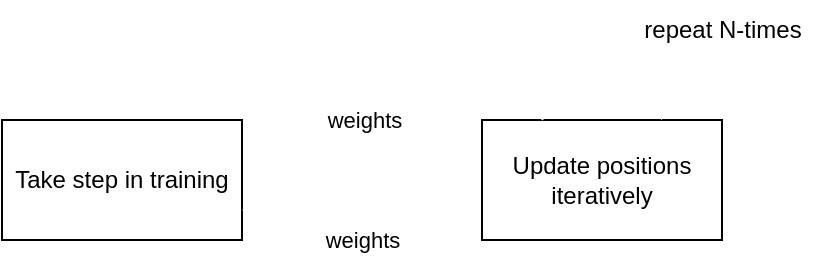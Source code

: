 <mxfile>
    <diagram id="dcK97W5n9djMpLBlV4Zt" name="Page-1">
        <mxGraphModel dx="1209" dy="516" grid="0" gridSize="10" guides="1" tooltips="1" connect="1" arrows="1" fold="1" page="1" pageScale="1" pageWidth="850" pageHeight="1100" math="0" shadow="0">
            <root>
                <mxCell id="0"/>
                <mxCell id="1" parent="0"/>
                <mxCell id="m2zsF7qOM7Iui-o0IpSU-5" style="edgeStyle=none;html=1;exitX=1;exitY=0.25;exitDx=0;exitDy=0;entryX=0;entryY=0.25;entryDx=0;entryDy=0;strokeColor=#FFFFFF;strokeWidth=1;" parent="1" source="2" target="m2zsF7qOM7Iui-o0IpSU-2" edge="1">
                    <mxGeometry relative="1" as="geometry"/>
                </mxCell>
                <mxCell id="m2zsF7qOM7Iui-o0IpSU-6" value="weights" style="edgeLabel;html=1;align=center;verticalAlign=middle;resizable=0;points=[];" parent="m2zsF7qOM7Iui-o0IpSU-5" vertex="1" connectable="0">
                    <mxGeometry x="-0.261" y="4" relative="1" as="geometry">
                        <mxPoint x="16" y="-11" as="offset"/>
                    </mxGeometry>
                </mxCell>
                <mxCell id="2" value="Take step in training" style="rounded=0;whiteSpace=wrap;html=1;" parent="1" vertex="1">
                    <mxGeometry x="200" y="240" width="120" height="60" as="geometry"/>
                </mxCell>
                <mxCell id="m2zsF7qOM7Iui-o0IpSU-7" style="edgeStyle=none;html=1;exitX=0;exitY=0.75;exitDx=0;exitDy=0;entryX=1;entryY=0.75;entryDx=0;entryDy=0;strokeColor=#FFFFFF;strokeWidth=1;" parent="1" source="m2zsF7qOM7Iui-o0IpSU-2" target="2" edge="1">
                    <mxGeometry relative="1" as="geometry"/>
                </mxCell>
                <mxCell id="m2zsF7qOM7Iui-o0IpSU-2" value="Update positions iteratively" style="rounded=0;whiteSpace=wrap;html=1;" parent="1" vertex="1">
                    <mxGeometry x="440" y="240" width="120" height="60" as="geometry"/>
                </mxCell>
                <mxCell id="m2zsF7qOM7Iui-o0IpSU-3" value="" style="endArrow=classic;html=1;strokeColor=#FFFFFF;strokeWidth=1;exitX=0.25;exitY=0;exitDx=0;exitDy=0;entryX=0.75;entryY=0;entryDx=0;entryDy=0;" parent="1" source="m2zsF7qOM7Iui-o0IpSU-2" target="m2zsF7qOM7Iui-o0IpSU-2" edge="1">
                    <mxGeometry width="50" height="50" relative="1" as="geometry">
                        <mxPoint x="450" y="140" as="sourcePoint"/>
                        <mxPoint x="530" y="150" as="targetPoint"/>
                        <Array as="points">
                            <mxPoint x="500" y="190"/>
                        </Array>
                    </mxGeometry>
                </mxCell>
                <mxCell id="m2zsF7qOM7Iui-o0IpSU-4" value="repeat N-times" style="text;html=1;align=center;verticalAlign=middle;resizable=0;points=[];autosize=1;strokeColor=none;fillColor=none;" parent="1" vertex="1">
                    <mxGeometry x="510" y="180" width="100" height="30" as="geometry"/>
                </mxCell>
                <mxCell id="m2zsF7qOM7Iui-o0IpSU-8" value="weights" style="edgeLabel;html=1;align=center;verticalAlign=middle;resizable=0;points=[];" parent="1" vertex="1" connectable="0">
                    <mxGeometry x="380" y="300" as="geometry"/>
                </mxCell>
            </root>
        </mxGraphModel>
    </diagram>
    <diagram id="YEAdybCTzhH9y1akp444" name="Page-2">
        <mxGraphModel dx="691" dy="295" grid="0" gridSize="10" guides="1" tooltips="1" connect="1" arrows="1" fold="1" page="1" pageScale="1" pageWidth="850" pageHeight="1100" math="0" shadow="0">
            <root>
                <mxCell id="0"/>
                <mxCell id="1" parent="0"/>
                <mxCell id="MZ0FLBypHGJ8TFAln0LM-1" value="" style="ellipse;whiteSpace=wrap;html=1;aspect=fixed;" parent="1" vertex="1">
                    <mxGeometry x="370" y="90" width="80" height="80" as="geometry"/>
                </mxCell>
                <mxCell id="MZ0FLBypHGJ8TFAln0LM-4" value="" style="ellipse;whiteSpace=wrap;html=1;aspect=fixed;" parent="1" vertex="1">
                    <mxGeometry x="550" y="200" width="80" height="80" as="geometry"/>
                </mxCell>
                <mxCell id="MZ0FLBypHGJ8TFAln0LM-5" value="" style="endArrow=classic;html=1;" parent="1" source="MZ0FLBypHGJ8TFAln0LM-1" target="MZ0FLBypHGJ8TFAln0LM-4" edge="1">
                    <mxGeometry width="50" height="50" relative="1" as="geometry">
                        <mxPoint x="490" y="180" as="sourcePoint"/>
                        <mxPoint x="540" y="130" as="targetPoint"/>
                    </mxGeometry>
                </mxCell>
                <mxCell id="MZ0FLBypHGJ8TFAln0LM-7" value="" style="endArrow=classic;html=1;" parent="1" target="MZ0FLBypHGJ8TFAln0LM-1" edge="1">
                    <mxGeometry width="50" height="50" relative="1" as="geometry">
                        <mxPoint x="256.902" y="224.564" as="sourcePoint"/>
                        <mxPoint x="384.083" y="169.999" as="targetPoint"/>
                    </mxGeometry>
                </mxCell>
                <mxCell id="MZ0FLBypHGJ8TFAln0LM-9" value="" style="ellipse;whiteSpace=wrap;html=1;aspect=fixed;" parent="1" vertex="1">
                    <mxGeometry x="374.57" y="420" width="80" height="80" as="geometry"/>
                </mxCell>
                <mxCell id="MZ0FLBypHGJ8TFAln0LM-11" value="" style="ellipse;whiteSpace=wrap;html=1;aspect=fixed;" parent="1" vertex="1">
                    <mxGeometry x="374.57" y="540" width="80" height="80" as="geometry"/>
                </mxCell>
                <mxCell id="MZ0FLBypHGJ8TFAln0LM-13" value="" style="endArrow=classic;html=1;" parent="1" source="MZ0FLBypHGJ8TFAln0LM-9" edge="1">
                    <mxGeometry width="50" height="50" relative="1" as="geometry">
                        <mxPoint x="494.57" y="460" as="sourcePoint"/>
                        <mxPoint x="559.604" y="500.574" as="targetPoint"/>
                    </mxGeometry>
                </mxCell>
                <mxCell id="MZ0FLBypHGJ8TFAln0LM-14" value="" style="endArrow=classic;html=1;" parent="1" source="MZ0FLBypHGJ8TFAln0LM-11" edge="1">
                    <mxGeometry width="50" height="50" relative="1" as="geometry">
                        <mxPoint x="461.175" y="466.127" as="sourcePoint"/>
                        <mxPoint x="559.604" y="539.426" as="targetPoint"/>
                    </mxGeometry>
                </mxCell>
                <mxCell id="MZ0FLBypHGJ8TFAln0LM-15" value="" style="endArrow=classic;html=1;" parent="1" target="MZ0FLBypHGJ8TFAln0LM-9" edge="1">
                    <mxGeometry width="50" height="50" relative="1" as="geometry">
                        <mxPoint x="259.996" y="501.425" as="sourcePoint"/>
                        <mxPoint x="388.653" y="449.999" as="targetPoint"/>
                    </mxGeometry>
                </mxCell>
                <mxCell id="MZ0FLBypHGJ8TFAln0LM-16" value="" style="endArrow=classic;html=1;" parent="1" target="MZ0FLBypHGJ8TFAln0LM-11" edge="1">
                    <mxGeometry width="50" height="50" relative="1" as="geometry">
                        <mxPoint x="259.996" y="538.575" as="sourcePoint"/>
                        <mxPoint x="387.705" y="490.962" as="targetPoint"/>
                    </mxGeometry>
                </mxCell>
                <mxCell id="MZ0FLBypHGJ8TFAln0LM-18" value="&amp;nbsp;alpha * dw * w&lt;br&gt;i.e. more signal&lt;br&gt;results in attraction" style="text;html=1;align=center;verticalAlign=middle;resizable=0;points=[];autosize=1;strokeColor=none;fillColor=none;" parent="1" vertex="1">
                    <mxGeometry x="688" y="94" width="120" height="60" as="geometry"/>
                </mxCell>
                <mxCell id="MZ0FLBypHGJ8TFAln0LM-19" value="" style="endArrow=classic;html=1;dashed=1;strokeColor=#00CC00;" parent="1" edge="1">
                    <mxGeometry width="50" height="50" relative="1" as="geometry">
                        <mxPoint x="409.5" y="180" as="sourcePoint"/>
                        <mxPoint x="410" y="230" as="targetPoint"/>
                    </mxGeometry>
                </mxCell>
                <mxCell id="MZ0FLBypHGJ8TFAln0LM-20" value="attraction" style="text;html=1;align=center;verticalAlign=middle;resizable=0;points=[];autosize=1;strokeColor=none;fillColor=none;" parent="1" vertex="1">
                    <mxGeometry x="405" y="195" width="70" height="30" as="geometry"/>
                </mxCell>
                <mxCell id="MZ0FLBypHGJ8TFAln0LM-21" value="" style="endArrow=classic;html=1;dashed=1;strokeColor=#CC0000;strokeWidth=2;" parent="1" edge="1">
                    <mxGeometry width="50" height="50" relative="1" as="geometry">
                        <mxPoint x="414.01" y="410" as="sourcePoint"/>
                        <mxPoint x="414.01" y="340" as="targetPoint"/>
                    </mxGeometry>
                </mxCell>
                <mxCell id="MZ0FLBypHGJ8TFAln0LM-22" value="natural&amp;nbsp;repulsion&lt;br&gt;beteeen nodes&lt;br&gt;1/r^3" style="text;html=1;align=center;verticalAlign=middle;resizable=0;points=[];autosize=1;strokeColor=none;fillColor=none;" parent="1" vertex="1">
                    <mxGeometry x="618" y="360" width="110" height="60" as="geometry"/>
                </mxCell>
                <mxCell id="MZ0FLBypHGJ8TFAln0LM-23" value="" style="endArrow=none;dashed=1;html=1;dashPattern=1 3;strokeWidth=2;strokeColor=#000000;" parent="1" edge="1">
                    <mxGeometry width="50" height="50" relative="1" as="geometry">
                        <mxPoint x="280" y="239.58" as="sourcePoint"/>
                        <mxPoint x="540" y="239.58" as="targetPoint"/>
                    </mxGeometry>
                </mxCell>
                <mxCell id="MZ0FLBypHGJ8TFAln0LM-32" value="" style="ellipse;whiteSpace=wrap;html=1;aspect=fixed;" parent="1" vertex="1">
                    <mxGeometry x="380" y="770" width="80" height="80" as="geometry"/>
                </mxCell>
                <mxCell id="MZ0FLBypHGJ8TFAln0LM-34" value="" style="ellipse;whiteSpace=wrap;html=1;aspect=fixed;" parent="1" vertex="1">
                    <mxGeometry x="380" y="970" width="80" height="80" as="geometry"/>
                </mxCell>
                <mxCell id="MZ0FLBypHGJ8TFAln0LM-35" value="" style="ellipse;whiteSpace=wrap;html=1;aspect=fixed;" parent="1" vertex="1">
                    <mxGeometry x="560" y="870" width="80" height="80" as="geometry"/>
                </mxCell>
                <mxCell id="MZ0FLBypHGJ8TFAln0LM-36" value="" style="endArrow=classic;html=1;fontStyle=1;strokeWidth=3;" parent="1" source="MZ0FLBypHGJ8TFAln0LM-32" target="MZ0FLBypHGJ8TFAln0LM-35" edge="1">
                    <mxGeometry width="50" height="50" relative="1" as="geometry">
                        <mxPoint x="500" y="850" as="sourcePoint"/>
                        <mxPoint x="550" y="800" as="targetPoint"/>
                    </mxGeometry>
                </mxCell>
                <mxCell id="MZ0FLBypHGJ8TFAln0LM-37" value="" style="endArrow=classic;html=1;strokeWidth=3;" parent="1" source="MZ0FLBypHGJ8TFAln0LM-34" target="MZ0FLBypHGJ8TFAln0LM-35" edge="1">
                    <mxGeometry width="50" height="50" relative="1" as="geometry">
                        <mxPoint x="466.605" y="856.127" as="sourcePoint"/>
                        <mxPoint x="573.448" y="903.754" as="targetPoint"/>
                    </mxGeometry>
                </mxCell>
                <mxCell id="MZ0FLBypHGJ8TFAln0LM-38" value="" style="endArrow=classic;html=1;" parent="1" target="MZ0FLBypHGJ8TFAln0LM-32" edge="1">
                    <mxGeometry width="50" height="50" relative="1" as="geometry">
                        <mxPoint x="265.44" y="891.453" as="sourcePoint"/>
                        <mxPoint x="394.083" y="839.999" as="targetPoint"/>
                    </mxGeometry>
                </mxCell>
                <mxCell id="MZ0FLBypHGJ8TFAln0LM-39" value="" style="endArrow=classic;html=1;" parent="1" target="MZ0FLBypHGJ8TFAln0LM-34" edge="1">
                    <mxGeometry width="50" height="50" relative="1" as="geometry">
                        <mxPoint x="265.44" y="928.547" as="sourcePoint"/>
                        <mxPoint x="393.135" y="880.962" as="targetPoint"/>
                    </mxGeometry>
                </mxCell>
                <mxCell id="MZ0FLBypHGJ8TFAln0LM-40" value="" style="endArrow=classic;html=1;dashed=1;strokeColor=#00CC00;" parent="1" edge="1">
                    <mxGeometry width="50" height="50" relative="1" as="geometry">
                        <mxPoint x="419.58" y="960" as="sourcePoint"/>
                        <mxPoint x="420" y="920" as="targetPoint"/>
                    </mxGeometry>
                </mxCell>
                <mxCell id="MZ0FLBypHGJ8TFAln0LM-52" value="" style="endArrow=classic;html=1;dashed=1;strokeColor=#CC0000;strokeWidth=2;" parent="1" edge="1">
                    <mxGeometry width="50" height="50" relative="1" as="geometry">
                        <mxPoint x="413.89" y="630" as="sourcePoint"/>
                        <mxPoint x="413.89" y="700" as="targetPoint"/>
                    </mxGeometry>
                </mxCell>
                <mxCell id="MZ0FLBypHGJ8TFAln0LM-54" value="" style="endArrow=classic;html=1;dashed=1;strokeColor=#00CC00;" parent="1" edge="1">
                    <mxGeometry width="50" height="50" relative="1" as="geometry">
                        <mxPoint x="420.0" y="860" as="sourcePoint"/>
                        <mxPoint x="420" y="900" as="targetPoint"/>
                    </mxGeometry>
                </mxCell>
                <mxCell id="MZ0FLBypHGJ8TFAln0LM-55" value="Nodes are attracted&lt;br&gt;to those that correlate&lt;br&gt;with them.&lt;br&gt;Repelled from those that&lt;br&gt;are anti-correlated" style="text;html=1;align=center;verticalAlign=middle;resizable=0;points=[];autosize=1;strokeColor=none;fillColor=none;" parent="1" vertex="1">
                    <mxGeometry x="680" y="747" width="150" height="90" as="geometry"/>
                </mxCell>
                <mxCell id="MZ0FLBypHGJ8TFAln0LM-56" value="" style="ellipse;whiteSpace=wrap;html=1;aspect=fixed;" parent="1" vertex="1">
                    <mxGeometry x="370" y="1220" width="80" height="80" as="geometry"/>
                </mxCell>
                <mxCell id="MZ0FLBypHGJ8TFAln0LM-58" value="" style="ellipse;whiteSpace=wrap;html=1;aspect=fixed;" parent="1" vertex="1">
                    <mxGeometry x="369.97" y="1470" width="80" height="80" as="geometry"/>
                </mxCell>
                <mxCell id="MZ0FLBypHGJ8TFAln0LM-60" value="" style="endArrow=classic;html=1;" parent="1" source="MZ0FLBypHGJ8TFAln0LM-56" edge="1">
                    <mxGeometry width="50" height="50" relative="1" as="geometry">
                        <mxPoint x="490" y="1300" as="sourcePoint"/>
                        <mxPoint x="555.034" y="1340.574" as="targetPoint"/>
                    </mxGeometry>
                </mxCell>
                <mxCell id="MZ0FLBypHGJ8TFAln0LM-61" value="" style="endArrow=classic;html=1;" parent="1" source="MZ0FLBypHGJ8TFAln0LM-58" edge="1">
                    <mxGeometry width="50" height="50" relative="1" as="geometry">
                        <mxPoint x="456.575" y="1356.127" as="sourcePoint"/>
                        <mxPoint x="555.004" y="1429.426" as="targetPoint"/>
                    </mxGeometry>
                </mxCell>
                <mxCell id="MZ0FLBypHGJ8TFAln0LM-62" value="" style="endArrow=classic;html=1;" parent="1" target="MZ0FLBypHGJ8TFAln0LM-56" edge="1">
                    <mxGeometry width="50" height="50" relative="1" as="geometry">
                        <mxPoint x="255.381" y="1341.34" as="sourcePoint"/>
                        <mxPoint x="384.083" y="1289.999" as="targetPoint"/>
                    </mxGeometry>
                </mxCell>
                <mxCell id="MZ0FLBypHGJ8TFAln0LM-63" value="" style="endArrow=classic;html=1;" parent="1" target="MZ0FLBypHGJ8TFAln0LM-58" edge="1">
                    <mxGeometry width="50" height="50" relative="1" as="geometry">
                        <mxPoint x="255.351" y="1428.66" as="sourcePoint"/>
                        <mxPoint x="383.105" y="1380.962" as="targetPoint"/>
                    </mxGeometry>
                </mxCell>
                <mxCell id="MZ0FLBypHGJ8TFAln0LM-64" value="" style="endArrow=classic;html=1;dashed=1;strokeColor=#00CC00;strokeWidth=2;" parent="1" edge="1">
                    <mxGeometry width="50" height="50" relative="1" as="geometry">
                        <mxPoint x="409.55" y="1460" as="sourcePoint"/>
                        <mxPoint x="409.55" y="1390" as="targetPoint"/>
                    </mxGeometry>
                </mxCell>
                <mxCell id="MZ0FLBypHGJ8TFAln0LM-65" value="natural inverse square&lt;br&gt;attraction&lt;br&gt;beteeen nodes" style="text;html=1;align=center;verticalAlign=middle;resizable=0;points=[];autosize=1;strokeColor=none;fillColor=none;" parent="1" vertex="1">
                    <mxGeometry x="787" y="1349" width="140" height="60" as="geometry"/>
                </mxCell>
                <mxCell id="MZ0FLBypHGJ8TFAln0LM-66" value="Must be&lt;br&gt;smaller than&lt;br&gt;repulsion at near distances.&lt;br&gt;Must be greater than&lt;br&gt;repulsion at far distances." style="text;html=1;align=center;verticalAlign=middle;resizable=0;points=[];autosize=1;strokeColor=none;fillColor=none;" parent="1" vertex="1">
                    <mxGeometry x="670" y="1477" width="170" height="90" as="geometry"/>
                </mxCell>
                <mxCell id="MZ0FLBypHGJ8TFAln0LM-78" value="" style="ellipse;whiteSpace=wrap;html=1;aspect=fixed;" parent="1" vertex="1">
                    <mxGeometry x="375" y="1590" width="80" height="80" as="geometry"/>
                </mxCell>
                <mxCell id="MZ0FLBypHGJ8TFAln0LM-79" value="" style="ellipse;whiteSpace=wrap;html=1;aspect=fixed;" parent="1" vertex="1">
                    <mxGeometry x="185" y="1690" width="80" height="80" as="geometry"/>
                </mxCell>
                <mxCell id="MZ0FLBypHGJ8TFAln0LM-80" value="" style="ellipse;whiteSpace=wrap;html=1;aspect=fixed;" parent="1" vertex="1">
                    <mxGeometry x="375" y="1790" width="80" height="80" as="geometry"/>
                </mxCell>
                <mxCell id="MZ0FLBypHGJ8TFAln0LM-81" value="" style="ellipse;whiteSpace=wrap;html=1;aspect=fixed;" parent="1" vertex="1">
                    <mxGeometry x="555" y="1690" width="80" height="80" as="geometry"/>
                </mxCell>
                <mxCell id="MZ0FLBypHGJ8TFAln0LM-82" value="" style="endArrow=classic;html=1;" parent="1" source="MZ0FLBypHGJ8TFAln0LM-78" target="MZ0FLBypHGJ8TFAln0LM-81" edge="1">
                    <mxGeometry width="50" height="50" relative="1" as="geometry">
                        <mxPoint x="495" y="1670" as="sourcePoint"/>
                        <mxPoint x="545" y="1620" as="targetPoint"/>
                    </mxGeometry>
                </mxCell>
                <mxCell id="MZ0FLBypHGJ8TFAln0LM-83" value="" style="endArrow=classic;html=1;" parent="1" source="MZ0FLBypHGJ8TFAln0LM-80" target="MZ0FLBypHGJ8TFAln0LM-81" edge="1">
                    <mxGeometry width="50" height="50" relative="1" as="geometry">
                        <mxPoint x="461.605" y="1676.127" as="sourcePoint"/>
                        <mxPoint x="568.448" y="1723.754" as="targetPoint"/>
                    </mxGeometry>
                </mxCell>
                <mxCell id="MZ0FLBypHGJ8TFAln0LM-84" value="" style="endArrow=classic;html=1;" parent="1" source="MZ0FLBypHGJ8TFAln0LM-79" target="MZ0FLBypHGJ8TFAln0LM-78" edge="1">
                    <mxGeometry width="50" height="50" relative="1" as="geometry">
                        <mxPoint x="285.004" y="1694.781" as="sourcePoint"/>
                        <mxPoint x="389.083" y="1659.999" as="targetPoint"/>
                    </mxGeometry>
                </mxCell>
                <mxCell id="MZ0FLBypHGJ8TFAln0LM-85" value="" style="endArrow=classic;html=1;" parent="1" source="MZ0FLBypHGJ8TFAln0LM-79" target="MZ0FLBypHGJ8TFAln0LM-80" edge="1">
                    <mxGeometry width="50" height="50" relative="1" as="geometry">
                        <mxPoint x="271.902" y="1750.004" as="sourcePoint"/>
                        <mxPoint x="388.135" y="1700.962" as="targetPoint"/>
                    </mxGeometry>
                </mxCell>
                <mxCell id="MZ0FLBypHGJ8TFAln0LM-86" value="" style="endArrow=classic;html=1;dashed=1;strokeColor=#00CC00;" parent="1" edge="1">
                    <mxGeometry width="50" height="50" relative="1" as="geometry">
                        <mxPoint x="414.58" y="1780" as="sourcePoint"/>
                        <mxPoint x="414.58" y="1710" as="targetPoint"/>
                    </mxGeometry>
                </mxCell>
                <mxCell id="MZ0FLBypHGJ8TFAln0LM-87" value="natural inverse square&lt;br&gt;attraction&lt;br&gt;beteeen nodes" style="text;html=1;align=center;verticalAlign=middle;resizable=0;points=[];autosize=1;strokeColor=none;fillColor=none;" parent="1" vertex="1">
                    <mxGeometry x="270" y="1710" width="140" height="60" as="geometry"/>
                </mxCell>
                <mxCell id="MZ0FLBypHGJ8TFAln0LM-88" value="Must be&lt;br&gt;smaller than&lt;br&gt;repulsion at near distances." style="text;html=1;align=center;verticalAlign=middle;resizable=0;points=[];autosize=1;strokeColor=none;fillColor=none;" parent="1" vertex="1">
                    <mxGeometry x="460" y="1780" width="170" height="60" as="geometry"/>
                </mxCell>
                <mxCell id="MZ0FLBypHGJ8TFAln0LM-89" value="We will have to iteratively solve&lt;br&gt;for the positions :'(" style="text;html=1;align=center;verticalAlign=middle;resizable=0;points=[];autosize=1;strokeColor=none;fillColor=none;" parent="1" vertex="1">
                    <mxGeometry x="600" y="510" width="190" height="40" as="geometry"/>
                </mxCell>
                <mxCell id="-RsnQeH_UhxeEiQ-Q3hn-1" value="" style="endArrow=classic;html=1;dashed=1;strokeColor=#00CC00;strokeWidth=2;" parent="1" edge="1">
                    <mxGeometry width="50" height="50" relative="1" as="geometry">
                        <mxPoint x="410.0" y="1310" as="sourcePoint"/>
                        <mxPoint x="410.0" y="1380" as="targetPoint"/>
                    </mxGeometry>
                </mxCell>
            </root>
        </mxGraphModel>
    </diagram>
</mxfile>